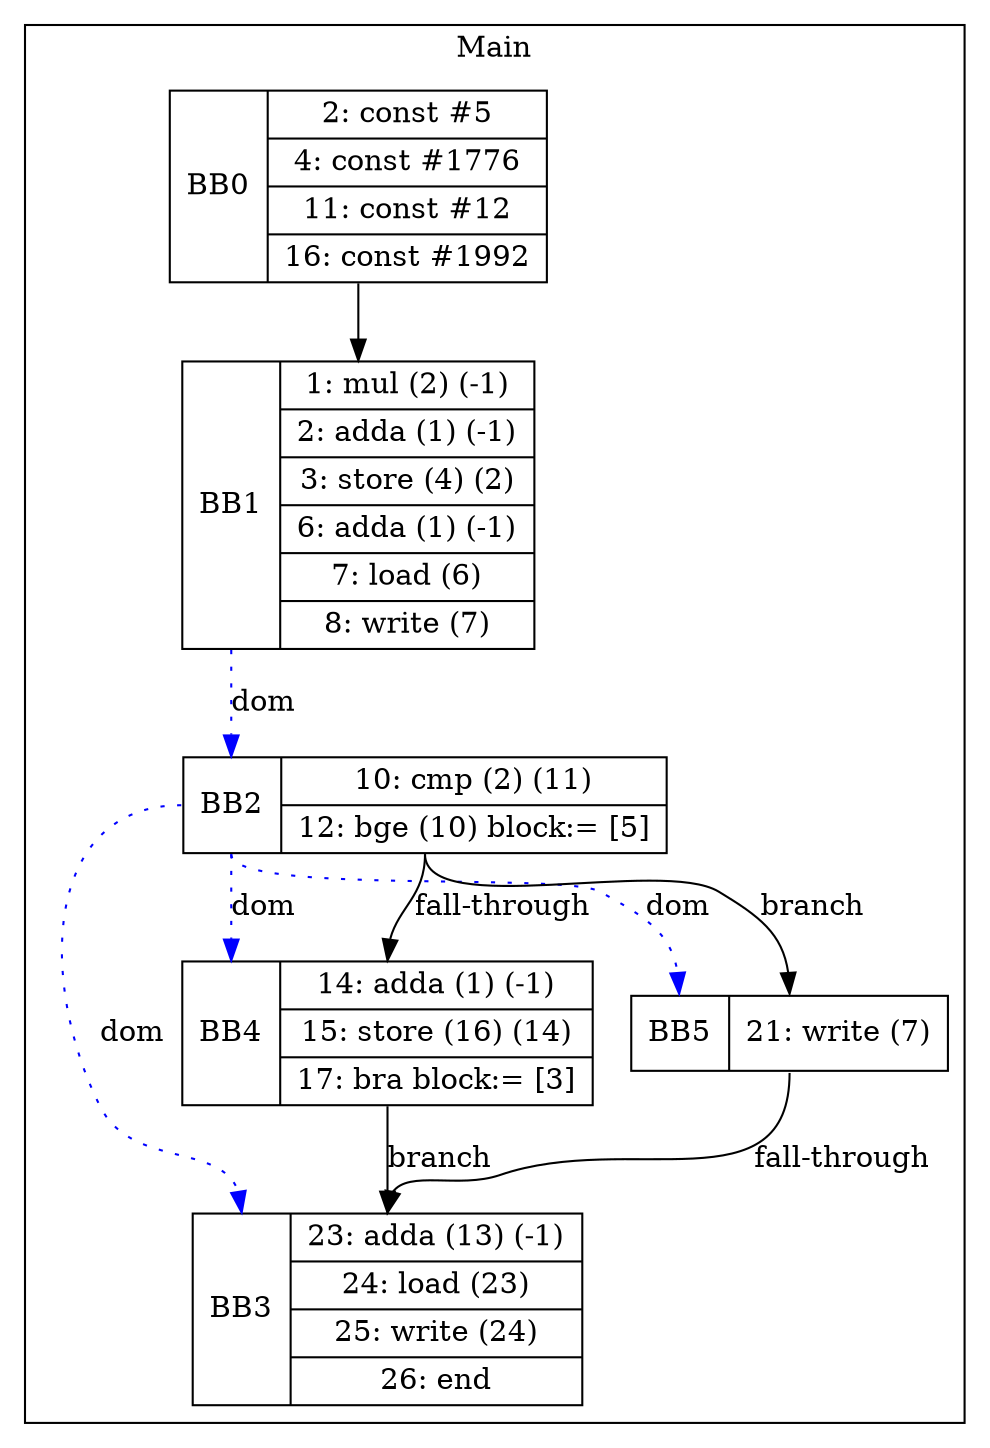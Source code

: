digraph G {
node [shape=record];
subgraph cluster_main{
label = "Main";
BB0 [shape=record, label="<b>BB0|{2: const #5|4: const #1776|11: const #12|16: const #1992}"];
BB1 [shape=record, label="<b>BB1|{1: mul (2) (-1)|2: adda (1) (-1)|3: store (4) (2)|6: adda (1) (-1)|7: load (6)|8: write (7)}"];
BB2 [shape=record, label="<b>BB2|{10: cmp (2) (11)|12: bge (10) block:= [5]}"];
BB3 [shape=record, label="<b>BB3|{23: adda (13) (-1)|24: load (23)|25: write (24)|26: end}"];
BB4 [shape=record, label="<b>BB4|{14: adda (1) (-1)|15: store (16) (14)|17: bra block:= [3]}"];
BB5 [shape=record, label="<b>BB5|{21: write (7)}"];
}
BB0:s -> BB1:n ;
BB2:b -> BB3:b [color=blue, style=dotted, label="dom"];
BB2:b -> BB4:b [color=blue, style=dotted, label="dom"];
BB1:b -> BB2:b [color=blue, style=dotted, label="dom"];
BB2:b -> BB5:b [color=blue, style=dotted, label="dom"];
BB2:s -> BB5:n [label="branch"];
BB4:s -> BB3:n [label="branch"];
BB5:s -> BB3:n [label="fall-through"];
BB2:s -> BB4:n [label="fall-through"];
}
